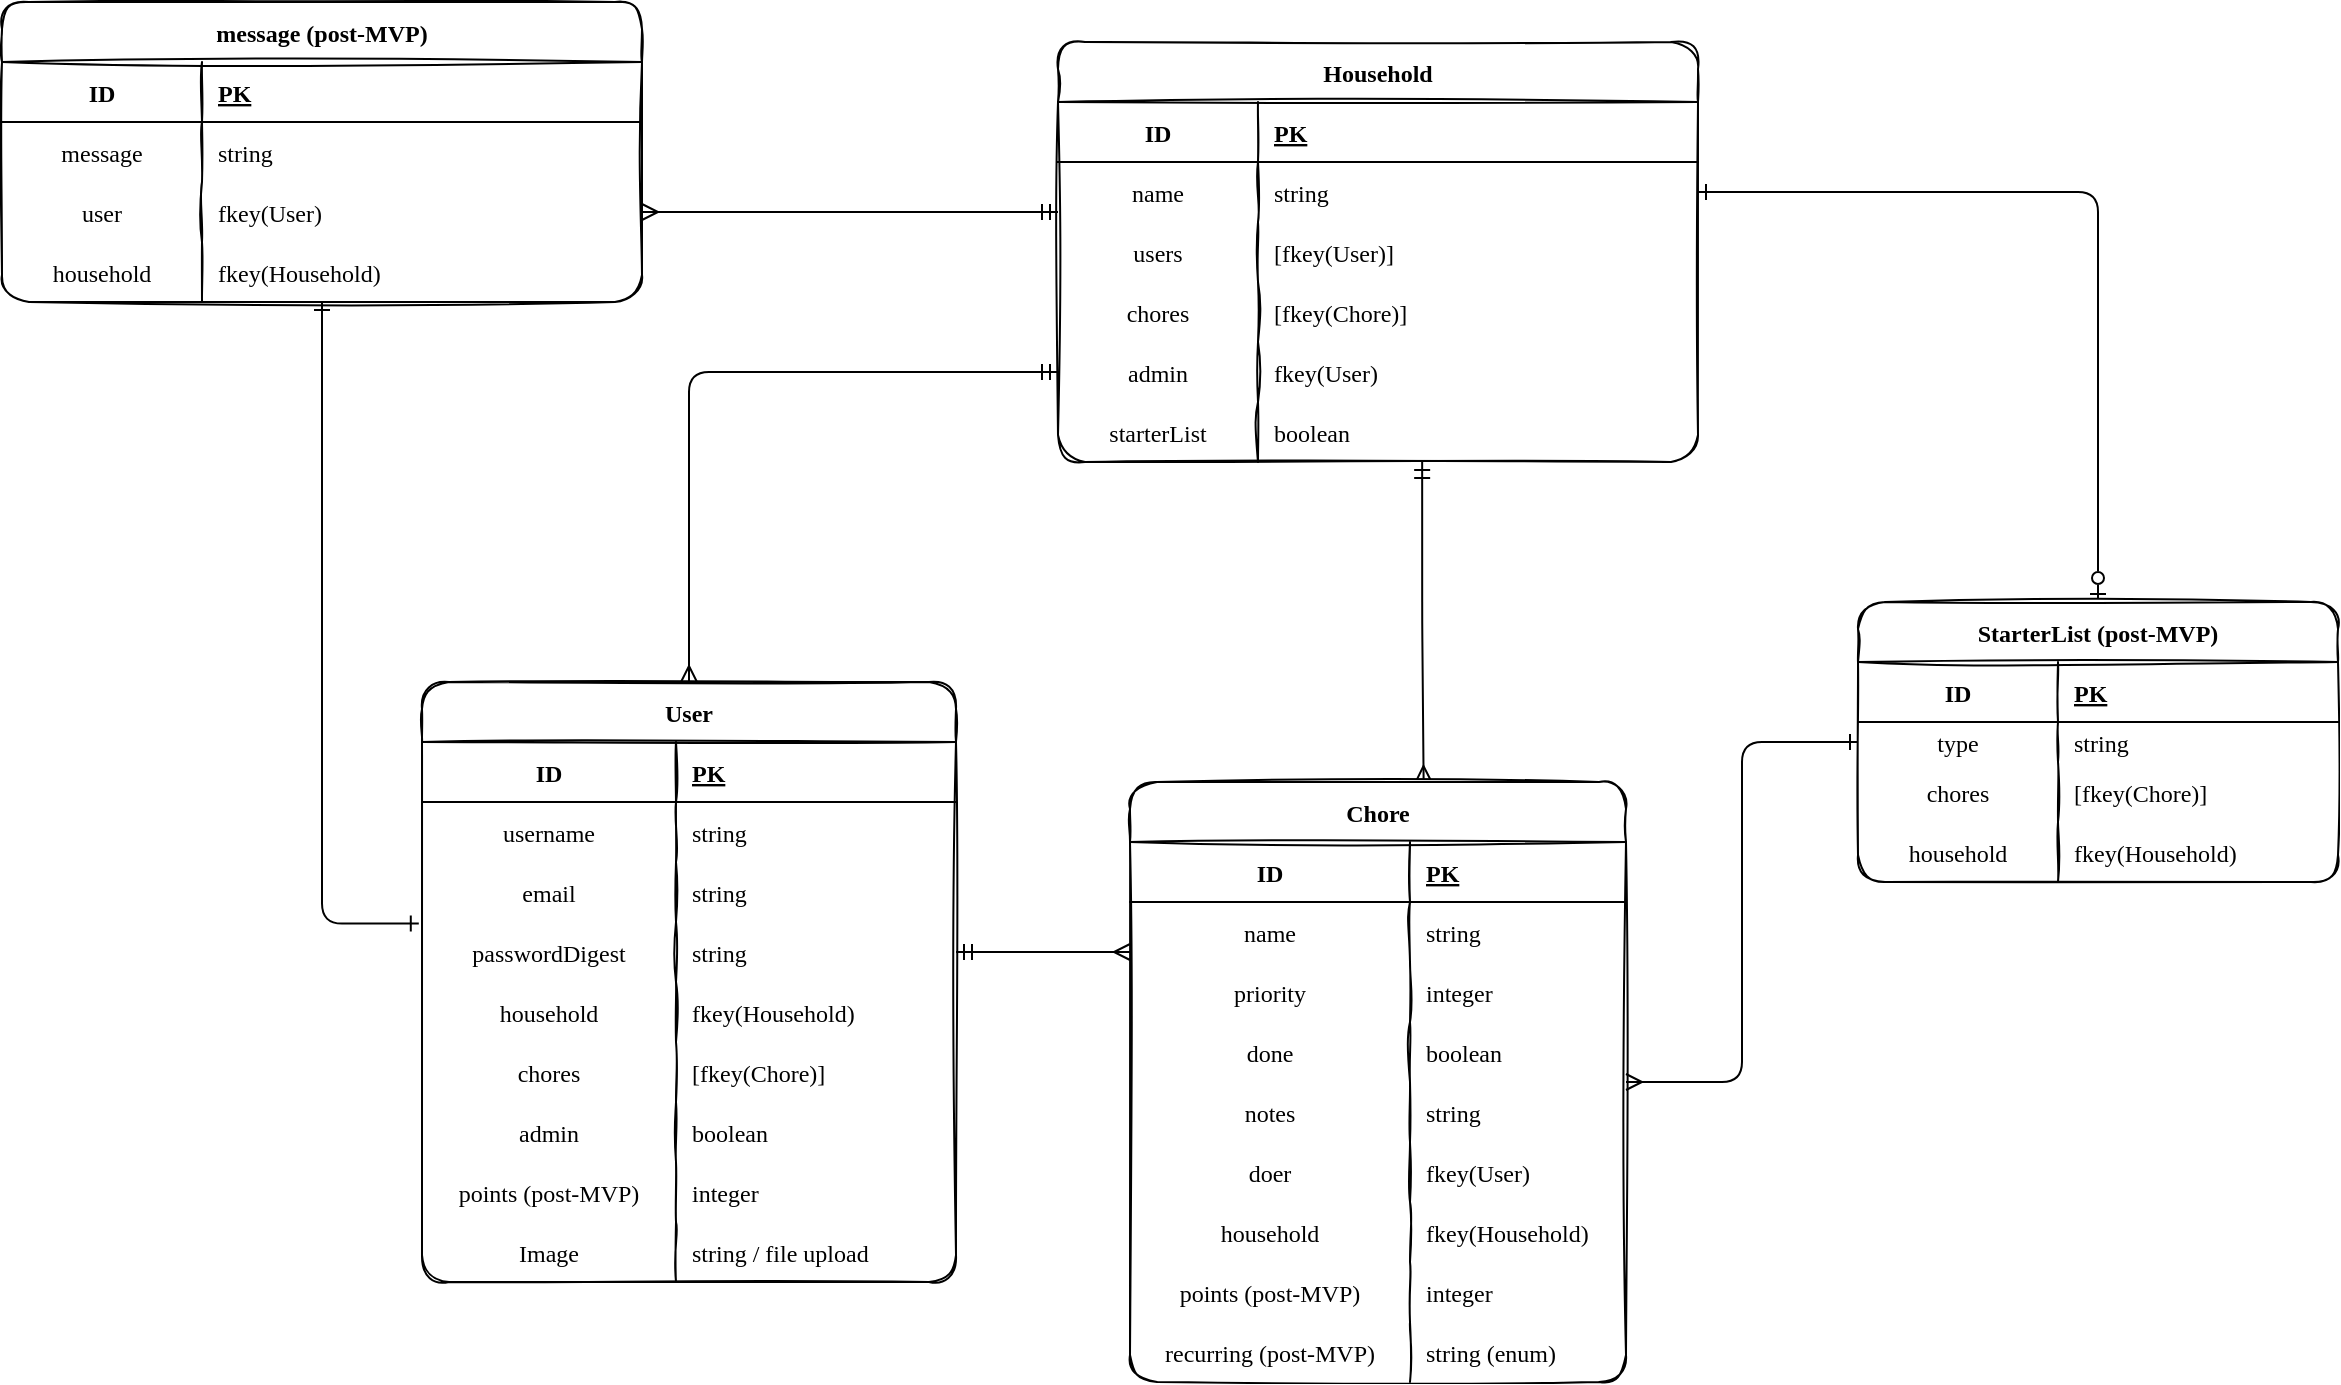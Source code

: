 <mxfile version="16.4.7" type="device"><diagram id="R2lEEEUBdFMjLlhIrx00" name="Page-1"><mxGraphModel dx="3015" dy="995" grid="1" gridSize="10" guides="1" tooltips="1" connect="1" arrows="1" fold="1" page="1" pageScale="1" pageWidth="1100" pageHeight="850" math="0" shadow="0" extFonts="Permanent Marker^https://fonts.googleapis.com/css?family=Permanent+Marker"><root><mxCell id="0"/><mxCell id="1" parent="0"/><mxCell id="UObRuPVXWEMLyvM88c2D-24" value="" style="edgeStyle=orthogonalEdgeStyle;rounded=1;orthogonalLoop=1;jettySize=auto;html=1;fontFamily=Comic Sans MS;entryX=0;entryY=0.5;entryDx=0;entryDy=0;endArrow=ERmandOne;endFill=0;startArrow=ERmany;startFill=0;" edge="1" parent="1" source="k0sqkgPHbtRCCj4TaCLR-10" target="k0sqkgPHbtRCCj4TaCLR-58"><mxGeometry relative="1" as="geometry"><mxPoint x="308" y="230" as="targetPoint"/></mxGeometry></mxCell><mxCell id="k0sqkgPHbtRCCj4TaCLR-10" value="User" style="shape=table;startSize=30;container=1;collapsible=1;childLayout=tableLayout;fixedRows=1;rowLines=0;fontStyle=1;align=center;resizeLast=1;rounded=1;sketch=1;fontFamily=Comic Sans MS;" parent="1" vertex="1"><mxGeometry x="60" y="400" width="267" height="300" as="geometry"/></mxCell><mxCell id="k0sqkgPHbtRCCj4TaCLR-11" value="" style="shape=partialRectangle;collapsible=0;dropTarget=0;pointerEvents=0;fillColor=none;top=0;left=0;bottom=1;right=0;points=[[0,0.5],[1,0.5]];portConstraint=eastwest;fontFamily=Comic Sans MS;" parent="k0sqkgPHbtRCCj4TaCLR-10" vertex="1"><mxGeometry y="30" width="267" height="30" as="geometry"/></mxCell><mxCell id="k0sqkgPHbtRCCj4TaCLR-12" value="ID" style="shape=partialRectangle;connectable=0;fillColor=none;top=0;left=0;bottom=0;right=0;fontStyle=1;overflow=hidden;fontFamily=Comic Sans MS;" parent="k0sqkgPHbtRCCj4TaCLR-11" vertex="1"><mxGeometry width="127.0" height="30" as="geometry"><mxRectangle width="127.0" height="30" as="alternateBounds"/></mxGeometry></mxCell><mxCell id="k0sqkgPHbtRCCj4TaCLR-13" value="PK" style="shape=partialRectangle;connectable=0;fillColor=none;top=0;left=0;bottom=0;right=0;align=left;spacingLeft=6;fontStyle=5;overflow=hidden;fontFamily=Comic Sans MS;" parent="k0sqkgPHbtRCCj4TaCLR-11" vertex="1"><mxGeometry x="127.0" width="140.0" height="30" as="geometry"><mxRectangle width="140.0" height="30" as="alternateBounds"/></mxGeometry></mxCell><mxCell id="k0sqkgPHbtRCCj4TaCLR-17" value="" style="shape=partialRectangle;collapsible=0;dropTarget=0;pointerEvents=0;fillColor=none;top=0;left=0;bottom=0;right=0;points=[[0,0.5],[1,0.5]];portConstraint=eastwest;fontFamily=Comic Sans MS;" parent="k0sqkgPHbtRCCj4TaCLR-10" vertex="1"><mxGeometry y="60" width="267" height="30" as="geometry"/></mxCell><mxCell id="k0sqkgPHbtRCCj4TaCLR-18" value="username" style="shape=partialRectangle;connectable=0;fillColor=none;top=0;left=0;bottom=0;right=0;editable=1;overflow=hidden;fontFamily=Comic Sans MS;" parent="k0sqkgPHbtRCCj4TaCLR-17" vertex="1"><mxGeometry width="127.0" height="30" as="geometry"><mxRectangle width="127.0" height="30" as="alternateBounds"/></mxGeometry></mxCell><mxCell id="k0sqkgPHbtRCCj4TaCLR-19" value="string" style="shape=partialRectangle;connectable=0;fillColor=none;top=0;left=0;bottom=0;right=0;align=left;spacingLeft=6;overflow=hidden;fontFamily=Comic Sans MS;" parent="k0sqkgPHbtRCCj4TaCLR-17" vertex="1"><mxGeometry x="127.0" width="140.0" height="30" as="geometry"><mxRectangle width="140.0" height="30" as="alternateBounds"/></mxGeometry></mxCell><mxCell id="ItF90PkesfLEL1xgG9yR-4" style="shape=partialRectangle;collapsible=0;dropTarget=0;pointerEvents=0;fillColor=none;top=0;left=0;bottom=0;right=0;points=[[0,0.5],[1,0.5]];portConstraint=eastwest;fontFamily=Comic Sans MS;" parent="k0sqkgPHbtRCCj4TaCLR-10" vertex="1"><mxGeometry y="90" width="267" height="30" as="geometry"/></mxCell><mxCell id="ItF90PkesfLEL1xgG9yR-5" value="email" style="shape=partialRectangle;connectable=0;fillColor=none;top=0;left=0;bottom=0;right=0;editable=1;overflow=hidden;fontFamily=Comic Sans MS;" parent="ItF90PkesfLEL1xgG9yR-4" vertex="1"><mxGeometry width="127.0" height="30" as="geometry"><mxRectangle width="127.0" height="30" as="alternateBounds"/></mxGeometry></mxCell><mxCell id="ItF90PkesfLEL1xgG9yR-6" value="string" style="shape=partialRectangle;connectable=0;fillColor=none;top=0;left=0;bottom=0;right=0;align=left;spacingLeft=6;overflow=hidden;fontFamily=Comic Sans MS;" parent="ItF90PkesfLEL1xgG9yR-4" vertex="1"><mxGeometry x="127.0" width="140.0" height="30" as="geometry"><mxRectangle width="140.0" height="30" as="alternateBounds"/></mxGeometry></mxCell><mxCell id="k0sqkgPHbtRCCj4TaCLR-20" value="" style="shape=partialRectangle;collapsible=0;dropTarget=0;pointerEvents=0;fillColor=none;top=0;left=0;bottom=0;right=0;points=[[0,0.5],[1,0.5]];portConstraint=eastwest;fontFamily=Comic Sans MS;" parent="k0sqkgPHbtRCCj4TaCLR-10" vertex="1"><mxGeometry y="120" width="267" height="30" as="geometry"/></mxCell><mxCell id="k0sqkgPHbtRCCj4TaCLR-21" value="passwordDigest" style="shape=partialRectangle;connectable=0;fillColor=none;top=0;left=0;bottom=0;right=0;editable=1;overflow=hidden;fontFamily=Comic Sans MS;" parent="k0sqkgPHbtRCCj4TaCLR-20" vertex="1"><mxGeometry width="127.0" height="30" as="geometry"><mxRectangle width="127.0" height="30" as="alternateBounds"/></mxGeometry></mxCell><mxCell id="k0sqkgPHbtRCCj4TaCLR-22" value="string" style="shape=partialRectangle;connectable=0;fillColor=none;top=0;left=0;bottom=0;right=0;align=left;spacingLeft=6;overflow=hidden;fontFamily=Comic Sans MS;" parent="k0sqkgPHbtRCCj4TaCLR-20" vertex="1"><mxGeometry x="127.0" width="140.0" height="30" as="geometry"><mxRectangle width="140.0" height="30" as="alternateBounds"/></mxGeometry></mxCell><mxCell id="k0sqkgPHbtRCCj4TaCLR-14" value="" style="shape=partialRectangle;collapsible=0;dropTarget=0;pointerEvents=0;fillColor=none;top=0;left=0;bottom=0;right=0;points=[[0,0.5],[1,0.5]];portConstraint=eastwest;fontFamily=Comic Sans MS;" parent="k0sqkgPHbtRCCj4TaCLR-10" vertex="1"><mxGeometry y="150" width="267" height="30" as="geometry"/></mxCell><mxCell id="k0sqkgPHbtRCCj4TaCLR-15" value="household" style="shape=partialRectangle;connectable=0;fillColor=none;top=0;left=0;bottom=0;right=0;editable=1;overflow=hidden;fontFamily=Comic Sans MS;" parent="k0sqkgPHbtRCCj4TaCLR-14" vertex="1"><mxGeometry width="127.0" height="30" as="geometry"><mxRectangle width="127.0" height="30" as="alternateBounds"/></mxGeometry></mxCell><mxCell id="k0sqkgPHbtRCCj4TaCLR-16" value="fkey(Household)" style="shape=partialRectangle;connectable=0;fillColor=none;top=0;left=0;bottom=0;right=0;align=left;spacingLeft=6;overflow=hidden;fontFamily=Comic Sans MS;" parent="k0sqkgPHbtRCCj4TaCLR-14" vertex="1"><mxGeometry x="127.0" width="140.0" height="30" as="geometry"><mxRectangle width="140.0" height="30" as="alternateBounds"/></mxGeometry></mxCell><mxCell id="k0sqkgPHbtRCCj4TaCLR-42" style="shape=partialRectangle;collapsible=0;dropTarget=0;pointerEvents=0;fillColor=none;top=0;left=0;bottom=0;right=0;points=[[0,0.5],[1,0.5]];portConstraint=eastwest;fontFamily=Comic Sans MS;" parent="k0sqkgPHbtRCCj4TaCLR-10" vertex="1"><mxGeometry y="180" width="267" height="30" as="geometry"/></mxCell><mxCell id="k0sqkgPHbtRCCj4TaCLR-43" value="chores" style="shape=partialRectangle;connectable=0;fillColor=none;top=0;left=0;bottom=0;right=0;editable=1;overflow=hidden;fontFamily=Comic Sans MS;" parent="k0sqkgPHbtRCCj4TaCLR-42" vertex="1"><mxGeometry width="127.0" height="30" as="geometry"><mxRectangle width="127.0" height="30" as="alternateBounds"/></mxGeometry></mxCell><mxCell id="k0sqkgPHbtRCCj4TaCLR-44" value="[fkey(Chore)]" style="shape=partialRectangle;connectable=0;fillColor=none;top=0;left=0;bottom=0;right=0;align=left;spacingLeft=6;overflow=hidden;fontFamily=Comic Sans MS;" parent="k0sqkgPHbtRCCj4TaCLR-42" vertex="1"><mxGeometry x="127.0" width="140.0" height="30" as="geometry"><mxRectangle width="140.0" height="30" as="alternateBounds"/></mxGeometry></mxCell><mxCell id="k0sqkgPHbtRCCj4TaCLR-39" style="shape=partialRectangle;collapsible=0;dropTarget=0;pointerEvents=0;fillColor=none;top=0;left=0;bottom=0;right=0;points=[[0,0.5],[1,0.5]];portConstraint=eastwest;fontFamily=Comic Sans MS;" parent="k0sqkgPHbtRCCj4TaCLR-10" vertex="1"><mxGeometry y="210" width="267" height="30" as="geometry"/></mxCell><mxCell id="k0sqkgPHbtRCCj4TaCLR-40" value="admin" style="shape=partialRectangle;connectable=0;fillColor=none;top=0;left=0;bottom=0;right=0;editable=1;overflow=hidden;fontFamily=Comic Sans MS;" parent="k0sqkgPHbtRCCj4TaCLR-39" vertex="1"><mxGeometry width="127.0" height="30" as="geometry"><mxRectangle width="127.0" height="30" as="alternateBounds"/></mxGeometry></mxCell><mxCell id="k0sqkgPHbtRCCj4TaCLR-41" value="boolean" style="shape=partialRectangle;connectable=0;fillColor=none;top=0;left=0;bottom=0;right=0;align=left;spacingLeft=6;overflow=hidden;fontFamily=Comic Sans MS;" parent="k0sqkgPHbtRCCj4TaCLR-39" vertex="1"><mxGeometry x="127.0" width="140.0" height="30" as="geometry"><mxRectangle width="140.0" height="30" as="alternateBounds"/></mxGeometry></mxCell><mxCell id="UObRuPVXWEMLyvM88c2D-154" style="shape=partialRectangle;collapsible=0;dropTarget=0;pointerEvents=0;fillColor=none;top=0;left=0;bottom=0;right=0;points=[[0,0.5],[1,0.5]];portConstraint=eastwest;fontFamily=Comic Sans MS;" vertex="1" parent="k0sqkgPHbtRCCj4TaCLR-10"><mxGeometry y="240" width="267" height="30" as="geometry"/></mxCell><mxCell id="UObRuPVXWEMLyvM88c2D-155" value="points (post-MVP)" style="shape=partialRectangle;connectable=0;fillColor=none;top=0;left=0;bottom=0;right=0;editable=1;overflow=hidden;fontFamily=Permanent Marker;fontSource=https%3A%2F%2Ffonts.googleapis.com%2Fcss%3Ffamily%3DPermanent%2BMarker;" vertex="1" parent="UObRuPVXWEMLyvM88c2D-154"><mxGeometry width="127.0" height="30" as="geometry"><mxRectangle width="127.0" height="30" as="alternateBounds"/></mxGeometry></mxCell><mxCell id="UObRuPVXWEMLyvM88c2D-156" value="integer" style="shape=partialRectangle;connectable=0;fillColor=none;top=0;left=0;bottom=0;right=0;align=left;spacingLeft=6;overflow=hidden;fontFamily=Permanent Marker;fontSource=https%3A%2F%2Ffonts.googleapis.com%2Fcss%3Ffamily%3DPermanent%2BMarker;" vertex="1" parent="UObRuPVXWEMLyvM88c2D-154"><mxGeometry x="127.0" width="140.0" height="30" as="geometry"><mxRectangle width="140.0" height="30" as="alternateBounds"/></mxGeometry></mxCell><mxCell id="UObRuPVXWEMLyvM88c2D-159" style="shape=partialRectangle;collapsible=0;dropTarget=0;pointerEvents=0;fillColor=none;top=0;left=0;bottom=0;right=0;points=[[0,0.5],[1,0.5]];portConstraint=eastwest;fontFamily=Comic Sans MS;" vertex="1" parent="k0sqkgPHbtRCCj4TaCLR-10"><mxGeometry y="270" width="267" height="30" as="geometry"/></mxCell><mxCell id="UObRuPVXWEMLyvM88c2D-160" value="Image" style="shape=partialRectangle;connectable=0;fillColor=none;top=0;left=0;bottom=0;right=0;editable=1;overflow=hidden;fontFamily=Permanent Marker;fontSource=https%3A%2F%2Ffonts.googleapis.com%2Fcss%3Ffamily%3DPermanent%2BMarker;" vertex="1" parent="UObRuPVXWEMLyvM88c2D-159"><mxGeometry width="127.0" height="30" as="geometry"><mxRectangle width="127.0" height="30" as="alternateBounds"/></mxGeometry></mxCell><mxCell id="UObRuPVXWEMLyvM88c2D-161" value="string / file upload" style="shape=partialRectangle;connectable=0;fillColor=none;top=0;left=0;bottom=0;right=0;align=left;spacingLeft=6;overflow=hidden;fontFamily=Permanent Marker;fontSource=https%3A%2F%2Ffonts.googleapis.com%2Fcss%3Ffamily%3DPermanent%2BMarker;" vertex="1" parent="UObRuPVXWEMLyvM88c2D-159"><mxGeometry x="127.0" width="140.0" height="30" as="geometry"><mxRectangle width="140.0" height="30" as="alternateBounds"/></mxGeometry></mxCell><mxCell id="UObRuPVXWEMLyvM88c2D-143" value="" style="edgeStyle=orthogonalEdgeStyle;rounded=1;orthogonalLoop=1;jettySize=auto;html=1;fontFamily=Comic Sans MS;startArrow=ERmandOne;startFill=0;endArrow=ERmany;endFill=0;" edge="1" parent="1" source="k0sqkgPHbtRCCj4TaCLR-45" target="UObRuPVXWEMLyvM88c2D-124"><mxGeometry relative="1" as="geometry"><Array as="points"><mxPoint x="330" y="165"/><mxPoint x="330" y="165"/></Array></mxGeometry></mxCell><mxCell id="UObRuPVXWEMLyvM88c2D-150" value="" style="edgeStyle=orthogonalEdgeStyle;rounded=1;orthogonalLoop=1;jettySize=auto;html=1;fontFamily=Comic Sans MS;startArrow=ERmandOne;startFill=0;endArrow=ERmany;endFill=0;exitX=0.569;exitY=1;exitDx=0;exitDy=0;exitPerimeter=0;entryX=0.592;entryY=0;entryDx=0;entryDy=0;entryPerimeter=0;" edge="1" parent="1" source="UObRuPVXWEMLyvM88c2D-118" target="UObRuPVXWEMLyvM88c2D-1"><mxGeometry relative="1" as="geometry"><mxPoint x="198" y="185" as="targetPoint"/></mxGeometry></mxCell><mxCell id="k0sqkgPHbtRCCj4TaCLR-45" value="Household" style="shape=table;startSize=30;container=1;collapsible=1;childLayout=tableLayout;fixedRows=1;rowLines=0;fontStyle=1;align=center;resizeLast=1;rounded=1;sketch=1;fontFamily=Comic Sans MS;" parent="1" vertex="1"><mxGeometry x="378" y="80" width="320" height="210" as="geometry"/></mxCell><mxCell id="k0sqkgPHbtRCCj4TaCLR-46" value="" style="shape=partialRectangle;collapsible=0;dropTarget=0;pointerEvents=0;fillColor=none;top=0;left=0;bottom=1;right=0;points=[[0,0.5],[1,0.5]];portConstraint=eastwest;fontFamily=Comic Sans MS;" parent="k0sqkgPHbtRCCj4TaCLR-45" vertex="1"><mxGeometry y="30" width="320" height="30" as="geometry"/></mxCell><mxCell id="k0sqkgPHbtRCCj4TaCLR-47" value="ID" style="shape=partialRectangle;connectable=0;fillColor=none;top=0;left=0;bottom=0;right=0;fontStyle=1;overflow=hidden;fontFamily=Comic Sans MS;" parent="k0sqkgPHbtRCCj4TaCLR-46" vertex="1"><mxGeometry width="100" height="30" as="geometry"><mxRectangle width="100" height="30" as="alternateBounds"/></mxGeometry></mxCell><mxCell id="k0sqkgPHbtRCCj4TaCLR-48" value="PK" style="shape=partialRectangle;connectable=0;fillColor=none;top=0;left=0;bottom=0;right=0;align=left;spacingLeft=6;fontStyle=5;overflow=hidden;fontFamily=Comic Sans MS;" parent="k0sqkgPHbtRCCj4TaCLR-46" vertex="1"><mxGeometry x="100" width="220" height="30" as="geometry"><mxRectangle width="220" height="30" as="alternateBounds"/></mxGeometry></mxCell><mxCell id="k0sqkgPHbtRCCj4TaCLR-49" value="" style="shape=partialRectangle;collapsible=0;dropTarget=0;pointerEvents=0;fillColor=none;top=0;left=0;bottom=0;right=0;points=[[0,0.5],[1,0.5]];portConstraint=eastwest;fontFamily=Comic Sans MS;" parent="k0sqkgPHbtRCCj4TaCLR-45" vertex="1"><mxGeometry y="60" width="320" height="30" as="geometry"/></mxCell><mxCell id="k0sqkgPHbtRCCj4TaCLR-50" value="name" style="shape=partialRectangle;connectable=0;fillColor=none;top=0;left=0;bottom=0;right=0;editable=1;overflow=hidden;fontFamily=Comic Sans MS;" parent="k0sqkgPHbtRCCj4TaCLR-49" vertex="1"><mxGeometry width="100" height="30" as="geometry"><mxRectangle width="100" height="30" as="alternateBounds"/></mxGeometry></mxCell><mxCell id="k0sqkgPHbtRCCj4TaCLR-51" value="string" style="shape=partialRectangle;connectable=0;fillColor=none;top=0;left=0;bottom=0;right=0;align=left;spacingLeft=6;overflow=hidden;fontFamily=Comic Sans MS;" parent="k0sqkgPHbtRCCj4TaCLR-49" vertex="1"><mxGeometry x="100" width="220" height="30" as="geometry"><mxRectangle width="220" height="30" as="alternateBounds"/></mxGeometry></mxCell><mxCell id="k0sqkgPHbtRCCj4TaCLR-52" value="" style="shape=partialRectangle;collapsible=0;dropTarget=0;pointerEvents=0;fillColor=none;top=0;left=0;bottom=0;right=0;points=[[0,0.5],[1,0.5]];portConstraint=eastwest;fontFamily=Comic Sans MS;" parent="k0sqkgPHbtRCCj4TaCLR-45" vertex="1"><mxGeometry y="90" width="320" height="30" as="geometry"/></mxCell><mxCell id="k0sqkgPHbtRCCj4TaCLR-53" value="users" style="shape=partialRectangle;connectable=0;fillColor=none;top=0;left=0;bottom=0;right=0;editable=1;overflow=hidden;fontFamily=Comic Sans MS;" parent="k0sqkgPHbtRCCj4TaCLR-52" vertex="1"><mxGeometry width="100" height="30" as="geometry"><mxRectangle width="100" height="30" as="alternateBounds"/></mxGeometry></mxCell><mxCell id="k0sqkgPHbtRCCj4TaCLR-54" value="[fkey(User)]" style="shape=partialRectangle;connectable=0;fillColor=none;top=0;left=0;bottom=0;right=0;align=left;spacingLeft=6;overflow=hidden;fontFamily=Comic Sans MS;" parent="k0sqkgPHbtRCCj4TaCLR-52" vertex="1"><mxGeometry x="100" width="220" height="30" as="geometry"><mxRectangle width="220" height="30" as="alternateBounds"/></mxGeometry></mxCell><mxCell id="k0sqkgPHbtRCCj4TaCLR-55" value="" style="shape=partialRectangle;collapsible=0;dropTarget=0;pointerEvents=0;fillColor=none;top=0;left=0;bottom=0;right=0;points=[[0,0.5],[1,0.5]];portConstraint=eastwest;fontFamily=Comic Sans MS;" parent="k0sqkgPHbtRCCj4TaCLR-45" vertex="1"><mxGeometry y="120" width="320" height="30" as="geometry"/></mxCell><mxCell id="k0sqkgPHbtRCCj4TaCLR-56" value="chores" style="shape=partialRectangle;connectable=0;fillColor=none;top=0;left=0;bottom=0;right=0;editable=1;overflow=hidden;fontFamily=Comic Sans MS;" parent="k0sqkgPHbtRCCj4TaCLR-55" vertex="1"><mxGeometry width="100" height="30" as="geometry"><mxRectangle width="100" height="30" as="alternateBounds"/></mxGeometry></mxCell><mxCell id="k0sqkgPHbtRCCj4TaCLR-57" value="[fkey(Chore)]" style="shape=partialRectangle;connectable=0;fillColor=none;top=0;left=0;bottom=0;right=0;align=left;spacingLeft=6;overflow=hidden;fontFamily=Comic Sans MS;" parent="k0sqkgPHbtRCCj4TaCLR-55" vertex="1"><mxGeometry x="100" width="220" height="30" as="geometry"><mxRectangle width="220" height="30" as="alternateBounds"/></mxGeometry></mxCell><mxCell id="k0sqkgPHbtRCCj4TaCLR-58" style="shape=partialRectangle;collapsible=0;dropTarget=0;pointerEvents=0;fillColor=none;top=0;left=0;bottom=0;right=0;points=[[0,0.5],[1,0.5]];portConstraint=eastwest;fontFamily=Comic Sans MS;" parent="k0sqkgPHbtRCCj4TaCLR-45" vertex="1"><mxGeometry y="150" width="320" height="30" as="geometry"/></mxCell><mxCell id="k0sqkgPHbtRCCj4TaCLR-59" value="admin" style="shape=partialRectangle;connectable=0;fillColor=none;top=0;left=0;bottom=0;right=0;editable=1;overflow=hidden;fontFamily=Comic Sans MS;" parent="k0sqkgPHbtRCCj4TaCLR-58" vertex="1"><mxGeometry width="100" height="30" as="geometry"><mxRectangle width="100" height="30" as="alternateBounds"/></mxGeometry></mxCell><mxCell id="k0sqkgPHbtRCCj4TaCLR-60" value="fkey(User)" style="shape=partialRectangle;connectable=0;fillColor=none;top=0;left=0;bottom=0;right=0;align=left;spacingLeft=6;overflow=hidden;fontFamily=Comic Sans MS;" parent="k0sqkgPHbtRCCj4TaCLR-58" vertex="1"><mxGeometry x="100" width="220" height="30" as="geometry"><mxRectangle width="220" height="30" as="alternateBounds"/></mxGeometry></mxCell><mxCell id="UObRuPVXWEMLyvM88c2D-118" style="shape=partialRectangle;collapsible=0;dropTarget=0;pointerEvents=0;fillColor=none;top=0;left=0;bottom=0;right=0;points=[[0,0.5],[1,0.5]];portConstraint=eastwest;fontFamily=Comic Sans MS;" vertex="1" parent="k0sqkgPHbtRCCj4TaCLR-45"><mxGeometry y="180" width="320" height="30" as="geometry"/></mxCell><mxCell id="UObRuPVXWEMLyvM88c2D-119" value="starterList" style="shape=partialRectangle;connectable=0;fillColor=none;top=0;left=0;bottom=0;right=0;editable=1;overflow=hidden;fontFamily=Comic Sans MS;" vertex="1" parent="UObRuPVXWEMLyvM88c2D-118"><mxGeometry width="100" height="30" as="geometry"><mxRectangle width="100" height="30" as="alternateBounds"/></mxGeometry></mxCell><mxCell id="UObRuPVXWEMLyvM88c2D-120" value="boolean" style="shape=partialRectangle;connectable=0;fillColor=none;top=0;left=0;bottom=0;right=0;align=left;spacingLeft=6;overflow=hidden;fontFamily=Comic Sans MS;" vertex="1" parent="UObRuPVXWEMLyvM88c2D-118"><mxGeometry x="100" width="220" height="30" as="geometry"><mxRectangle width="220" height="30" as="alternateBounds"/></mxGeometry></mxCell><mxCell id="UObRuPVXWEMLyvM88c2D-58" value="" style="edgeStyle=orthogonalEdgeStyle;rounded=1;orthogonalLoop=1;jettySize=auto;html=1;fontFamily=Comic Sans MS;startArrow=ERmany;startFill=0;endArrow=ERmandOne;endFill=0;entryX=1;entryY=0.5;entryDx=0;entryDy=0;" edge="1" parent="1" source="UObRuPVXWEMLyvM88c2D-1" target="k0sqkgPHbtRCCj4TaCLR-20"><mxGeometry relative="1" as="geometry"><mxPoint x="598" y="520" as="targetPoint"/><Array as="points"><mxPoint x="618" y="535"/><mxPoint x="618" y="535"/></Array></mxGeometry></mxCell><mxCell id="UObRuPVXWEMLyvM88c2D-100" value="" style="edgeStyle=orthogonalEdgeStyle;rounded=1;orthogonalLoop=1;jettySize=auto;html=1;fontFamily=Comic Sans MS;startArrow=ERmany;startFill=0;endArrow=ERone;endFill=0;" edge="1" parent="1" source="UObRuPVXWEMLyvM88c2D-1" target="UObRuPVXWEMLyvM88c2D-81"><mxGeometry relative="1" as="geometry"/></mxCell><mxCell id="UObRuPVXWEMLyvM88c2D-1" value="Chore" style="shape=table;startSize=30;container=1;collapsible=1;childLayout=tableLayout;fixedRows=1;rowLines=0;fontStyle=1;align=center;resizeLast=1;rounded=1;sketch=1;fontFamily=Comic Sans MS;" vertex="1" parent="1"><mxGeometry x="414" y="450" width="248" height="300" as="geometry"/></mxCell><mxCell id="UObRuPVXWEMLyvM88c2D-2" value="" style="shape=partialRectangle;collapsible=0;dropTarget=0;pointerEvents=0;fillColor=none;top=0;left=0;bottom=1;right=0;points=[[0,0.5],[1,0.5]];portConstraint=eastwest;fontFamily=Comic Sans MS;" vertex="1" parent="UObRuPVXWEMLyvM88c2D-1"><mxGeometry y="30" width="248" height="30" as="geometry"/></mxCell><mxCell id="UObRuPVXWEMLyvM88c2D-3" value="ID" style="shape=partialRectangle;connectable=0;fillColor=none;top=0;left=0;bottom=0;right=0;fontStyle=1;overflow=hidden;fontFamily=Comic Sans MS;" vertex="1" parent="UObRuPVXWEMLyvM88c2D-2"><mxGeometry width="140" height="30" as="geometry"><mxRectangle width="140" height="30" as="alternateBounds"/></mxGeometry></mxCell><mxCell id="UObRuPVXWEMLyvM88c2D-4" value="PK" style="shape=partialRectangle;connectable=0;fillColor=none;top=0;left=0;bottom=0;right=0;align=left;spacingLeft=6;fontStyle=5;overflow=hidden;fontFamily=Comic Sans MS;" vertex="1" parent="UObRuPVXWEMLyvM88c2D-2"><mxGeometry x="140" width="108" height="30" as="geometry"><mxRectangle width="108" height="30" as="alternateBounds"/></mxGeometry></mxCell><mxCell id="UObRuPVXWEMLyvM88c2D-5" value="" style="shape=partialRectangle;collapsible=0;dropTarget=0;pointerEvents=0;fillColor=none;top=0;left=0;bottom=0;right=0;points=[[0,0.5],[1,0.5]];portConstraint=eastwest;fontFamily=Comic Sans MS;" vertex="1" parent="UObRuPVXWEMLyvM88c2D-1"><mxGeometry y="60" width="248" height="30" as="geometry"/></mxCell><mxCell id="UObRuPVXWEMLyvM88c2D-6" value="name" style="shape=partialRectangle;connectable=0;fillColor=none;top=0;left=0;bottom=0;right=0;editable=1;overflow=hidden;fontFamily=Comic Sans MS;" vertex="1" parent="UObRuPVXWEMLyvM88c2D-5"><mxGeometry width="140" height="30" as="geometry"><mxRectangle width="140" height="30" as="alternateBounds"/></mxGeometry></mxCell><mxCell id="UObRuPVXWEMLyvM88c2D-7" value="string" style="shape=partialRectangle;connectable=0;fillColor=none;top=0;left=0;bottom=0;right=0;align=left;spacingLeft=6;overflow=hidden;fontFamily=Comic Sans MS;" vertex="1" parent="UObRuPVXWEMLyvM88c2D-5"><mxGeometry x="140" width="108" height="30" as="geometry"><mxRectangle width="108" height="30" as="alternateBounds"/></mxGeometry></mxCell><mxCell id="UObRuPVXWEMLyvM88c2D-8" style="shape=partialRectangle;collapsible=0;dropTarget=0;pointerEvents=0;fillColor=none;top=0;left=0;bottom=0;right=0;points=[[0,0.5],[1,0.5]];portConstraint=eastwest;fontFamily=Comic Sans MS;" vertex="1" parent="UObRuPVXWEMLyvM88c2D-1"><mxGeometry y="90" width="248" height="30" as="geometry"/></mxCell><mxCell id="UObRuPVXWEMLyvM88c2D-9" value="priority" style="shape=partialRectangle;connectable=0;fillColor=none;top=0;left=0;bottom=0;right=0;editable=1;overflow=hidden;fontFamily=Comic Sans MS;" vertex="1" parent="UObRuPVXWEMLyvM88c2D-8"><mxGeometry width="140" height="30" as="geometry"><mxRectangle width="140" height="30" as="alternateBounds"/></mxGeometry></mxCell><mxCell id="UObRuPVXWEMLyvM88c2D-10" value="integer" style="shape=partialRectangle;connectable=0;fillColor=none;top=0;left=0;bottom=0;right=0;align=left;spacingLeft=6;overflow=hidden;fontFamily=Comic Sans MS;" vertex="1" parent="UObRuPVXWEMLyvM88c2D-8"><mxGeometry x="140" width="108" height="30" as="geometry"><mxRectangle width="108" height="30" as="alternateBounds"/></mxGeometry></mxCell><mxCell id="UObRuPVXWEMLyvM88c2D-14" value="" style="shape=partialRectangle;collapsible=0;dropTarget=0;pointerEvents=0;fillColor=none;top=0;left=0;bottom=0;right=0;points=[[0,0.5],[1,0.5]];portConstraint=eastwest;fontFamily=Comic Sans MS;" vertex="1" parent="UObRuPVXWEMLyvM88c2D-1"><mxGeometry y="120" width="248" height="30" as="geometry"/></mxCell><mxCell id="UObRuPVXWEMLyvM88c2D-15" value="done" style="shape=partialRectangle;connectable=0;fillColor=none;top=0;left=0;bottom=0;right=0;editable=1;overflow=hidden;fontFamily=Comic Sans MS;" vertex="1" parent="UObRuPVXWEMLyvM88c2D-14"><mxGeometry width="140" height="30" as="geometry"><mxRectangle width="140" height="30" as="alternateBounds"/></mxGeometry></mxCell><mxCell id="UObRuPVXWEMLyvM88c2D-16" value="boolean" style="shape=partialRectangle;connectable=0;fillColor=none;top=0;left=0;bottom=0;right=0;align=left;spacingLeft=6;overflow=hidden;fontFamily=Comic Sans MS;" vertex="1" parent="UObRuPVXWEMLyvM88c2D-14"><mxGeometry x="140" width="108" height="30" as="geometry"><mxRectangle width="108" height="30" as="alternateBounds"/></mxGeometry></mxCell><mxCell id="UObRuPVXWEMLyvM88c2D-121" style="shape=partialRectangle;collapsible=0;dropTarget=0;pointerEvents=0;fillColor=none;top=0;left=0;bottom=0;right=0;points=[[0,0.5],[1,0.5]];portConstraint=eastwest;fontFamily=Comic Sans MS;" vertex="1" parent="UObRuPVXWEMLyvM88c2D-1"><mxGeometry y="150" width="248" height="30" as="geometry"/></mxCell><mxCell id="UObRuPVXWEMLyvM88c2D-122" value="notes" style="shape=partialRectangle;connectable=0;fillColor=none;top=0;left=0;bottom=0;right=0;editable=1;overflow=hidden;fontFamily=Comic Sans MS;" vertex="1" parent="UObRuPVXWEMLyvM88c2D-121"><mxGeometry width="140" height="30" as="geometry"><mxRectangle width="140" height="30" as="alternateBounds"/></mxGeometry></mxCell><mxCell id="UObRuPVXWEMLyvM88c2D-123" value="string" style="shape=partialRectangle;connectable=0;fillColor=none;top=0;left=0;bottom=0;right=0;align=left;spacingLeft=6;overflow=hidden;fontFamily=Comic Sans MS;" vertex="1" parent="UObRuPVXWEMLyvM88c2D-121"><mxGeometry x="140" width="108" height="30" as="geometry"><mxRectangle width="108" height="30" as="alternateBounds"/></mxGeometry></mxCell><mxCell id="UObRuPVXWEMLyvM88c2D-11" value="" style="shape=partialRectangle;collapsible=0;dropTarget=0;pointerEvents=0;fillColor=none;top=0;left=0;bottom=0;right=0;points=[[0,0.5],[1,0.5]];portConstraint=eastwest;fontFamily=Comic Sans MS;" vertex="1" parent="UObRuPVXWEMLyvM88c2D-1"><mxGeometry y="180" width="248" height="30" as="geometry"/></mxCell><mxCell id="UObRuPVXWEMLyvM88c2D-12" value="doer" style="shape=partialRectangle;connectable=0;fillColor=none;top=0;left=0;bottom=0;right=0;editable=1;overflow=hidden;fontFamily=Comic Sans MS;" vertex="1" parent="UObRuPVXWEMLyvM88c2D-11"><mxGeometry width="140" height="30" as="geometry"><mxRectangle width="140" height="30" as="alternateBounds"/></mxGeometry></mxCell><mxCell id="UObRuPVXWEMLyvM88c2D-13" value="fkey(User)" style="shape=partialRectangle;connectable=0;fillColor=none;top=0;left=0;bottom=0;right=0;align=left;spacingLeft=6;overflow=hidden;fontFamily=Comic Sans MS;" vertex="1" parent="UObRuPVXWEMLyvM88c2D-11"><mxGeometry x="140" width="108" height="30" as="geometry"><mxRectangle width="108" height="30" as="alternateBounds"/></mxGeometry></mxCell><mxCell id="UObRuPVXWEMLyvM88c2D-59" style="shape=partialRectangle;collapsible=0;dropTarget=0;pointerEvents=0;fillColor=none;top=0;left=0;bottom=0;right=0;points=[[0,0.5],[1,0.5]];portConstraint=eastwest;fontFamily=Comic Sans MS;" vertex="1" parent="UObRuPVXWEMLyvM88c2D-1"><mxGeometry y="210" width="248" height="30" as="geometry"/></mxCell><mxCell id="UObRuPVXWEMLyvM88c2D-60" value="household" style="shape=partialRectangle;connectable=0;fillColor=none;top=0;left=0;bottom=0;right=0;editable=1;overflow=hidden;fontFamily=Comic Sans MS;" vertex="1" parent="UObRuPVXWEMLyvM88c2D-59"><mxGeometry width="140" height="30" as="geometry"><mxRectangle width="140" height="30" as="alternateBounds"/></mxGeometry></mxCell><mxCell id="UObRuPVXWEMLyvM88c2D-61" value="fkey(Household)" style="shape=partialRectangle;connectable=0;fillColor=none;top=0;left=0;bottom=0;right=0;align=left;spacingLeft=6;overflow=hidden;fontFamily=Comic Sans MS;" vertex="1" parent="UObRuPVXWEMLyvM88c2D-59"><mxGeometry x="140" width="108" height="30" as="geometry"><mxRectangle width="108" height="30" as="alternateBounds"/></mxGeometry></mxCell><mxCell id="UObRuPVXWEMLyvM88c2D-151" style="shape=partialRectangle;collapsible=0;dropTarget=0;pointerEvents=0;fillColor=none;top=0;left=0;bottom=0;right=0;points=[[0,0.5],[1,0.5]];portConstraint=eastwest;fontFamily=Comic Sans MS;" vertex="1" parent="UObRuPVXWEMLyvM88c2D-1"><mxGeometry y="240" width="248" height="30" as="geometry"/></mxCell><mxCell id="UObRuPVXWEMLyvM88c2D-152" value="points (post-MVP)" style="shape=partialRectangle;connectable=0;fillColor=none;top=0;left=0;bottom=0;right=0;editable=1;overflow=hidden;fontFamily=Permanent Marker;fontSource=https%3A%2F%2Ffonts.googleapis.com%2Fcss%3Ffamily%3DPermanent%2BMarker;" vertex="1" parent="UObRuPVXWEMLyvM88c2D-151"><mxGeometry width="140" height="30" as="geometry"><mxRectangle width="140" height="30" as="alternateBounds"/></mxGeometry></mxCell><mxCell id="UObRuPVXWEMLyvM88c2D-153" value="integer" style="shape=partialRectangle;connectable=0;fillColor=none;top=0;left=0;bottom=0;right=0;align=left;spacingLeft=6;overflow=hidden;fontFamily=Permanent Marker;fontSource=https%3A%2F%2Ffonts.googleapis.com%2Fcss%3Ffamily%3DPermanent%2BMarker;" vertex="1" parent="UObRuPVXWEMLyvM88c2D-151"><mxGeometry x="140" width="108" height="30" as="geometry"><mxRectangle width="108" height="30" as="alternateBounds"/></mxGeometry></mxCell><mxCell id="UObRuPVXWEMLyvM88c2D-162" style="shape=partialRectangle;collapsible=0;dropTarget=0;pointerEvents=0;fillColor=none;top=0;left=0;bottom=0;right=0;points=[[0,0.5],[1,0.5]];portConstraint=eastwest;fontFamily=Comic Sans MS;" vertex="1" parent="UObRuPVXWEMLyvM88c2D-1"><mxGeometry y="270" width="248" height="30" as="geometry"/></mxCell><mxCell id="UObRuPVXWEMLyvM88c2D-163" value="recurring (post-MVP)" style="shape=partialRectangle;connectable=0;fillColor=none;top=0;left=0;bottom=0;right=0;editable=1;overflow=hidden;fontFamily=Permanent Marker;fontSource=https%3A%2F%2Ffonts.googleapis.com%2Fcss%3Ffamily%3DPermanent%2BMarker;" vertex="1" parent="UObRuPVXWEMLyvM88c2D-162"><mxGeometry width="140" height="30" as="geometry"><mxRectangle width="140" height="30" as="alternateBounds"/></mxGeometry></mxCell><mxCell id="UObRuPVXWEMLyvM88c2D-164" value="string (enum)" style="shape=partialRectangle;connectable=0;fillColor=none;top=0;left=0;bottom=0;right=0;align=left;spacingLeft=6;overflow=hidden;fontFamily=Permanent Marker;fontSource=https%3A%2F%2Ffonts.googleapis.com%2Fcss%3Ffamily%3DPermanent%2BMarker;" vertex="1" parent="UObRuPVXWEMLyvM88c2D-162"><mxGeometry x="140" width="108" height="30" as="geometry"><mxRectangle width="108" height="30" as="alternateBounds"/></mxGeometry></mxCell><mxCell id="UObRuPVXWEMLyvM88c2D-117" value="" style="edgeStyle=orthogonalEdgeStyle;rounded=1;orthogonalLoop=1;jettySize=auto;html=1;fontFamily=Comic Sans MS;startArrow=ERzeroToOne;startFill=0;endArrow=ERone;endFill=0;entryX=1;entryY=0.5;entryDx=0;entryDy=0;" edge="1" parent="1" source="UObRuPVXWEMLyvM88c2D-81" target="k0sqkgPHbtRCCj4TaCLR-49"><mxGeometry relative="1" as="geometry"><mxPoint x="898" y="280" as="targetPoint"/></mxGeometry></mxCell><mxCell id="UObRuPVXWEMLyvM88c2D-81" value="StarterList (post-MVP)" style="shape=table;startSize=30;container=1;collapsible=1;childLayout=tableLayout;fixedRows=1;rowLines=0;fontStyle=1;align=center;resizeLast=1;rounded=1;sketch=1;fontFamily=Permanent Marker;fontSource=https%3A%2F%2Ffonts.googleapis.com%2Fcss%3Ffamily%3DPermanent%2BMarker;" vertex="1" parent="1"><mxGeometry x="778" y="360" width="240" height="140" as="geometry"/></mxCell><mxCell id="UObRuPVXWEMLyvM88c2D-82" value="" style="shape=partialRectangle;collapsible=0;dropTarget=0;pointerEvents=0;fillColor=none;top=0;left=0;bottom=1;right=0;points=[[0,0.5],[1,0.5]];portConstraint=eastwest;fontFamily=Comic Sans MS;" vertex="1" parent="UObRuPVXWEMLyvM88c2D-81"><mxGeometry y="30" width="240" height="30" as="geometry"/></mxCell><mxCell id="UObRuPVXWEMLyvM88c2D-83" value="ID" style="shape=partialRectangle;connectable=0;fillColor=none;top=0;left=0;bottom=0;right=0;fontStyle=1;overflow=hidden;fontFamily=Permanent Marker;fontSource=https%3A%2F%2Ffonts.googleapis.com%2Fcss%3Ffamily%3DPermanent%2BMarker;" vertex="1" parent="UObRuPVXWEMLyvM88c2D-82"><mxGeometry width="100" height="30" as="geometry"><mxRectangle width="100" height="30" as="alternateBounds"/></mxGeometry></mxCell><mxCell id="UObRuPVXWEMLyvM88c2D-84" value="PK" style="shape=partialRectangle;connectable=0;fillColor=none;top=0;left=0;bottom=0;right=0;align=left;spacingLeft=6;fontStyle=5;overflow=hidden;fontFamily=Permanent Marker;fontSource=https%3A%2F%2Ffonts.googleapis.com%2Fcss%3Ffamily%3DPermanent%2BMarker;" vertex="1" parent="UObRuPVXWEMLyvM88c2D-82"><mxGeometry x="100" width="140" height="30" as="geometry"><mxRectangle width="140" height="30" as="alternateBounds"/></mxGeometry></mxCell><mxCell id="UObRuPVXWEMLyvM88c2D-85" value="" style="shape=partialRectangle;collapsible=0;dropTarget=0;pointerEvents=0;fillColor=none;top=0;left=0;bottom=0;right=0;points=[[0,0.5],[1,0.5]];portConstraint=eastwest;fontFamily=Comic Sans MS;" vertex="1" parent="UObRuPVXWEMLyvM88c2D-81"><mxGeometry y="60" width="240" height="20" as="geometry"/></mxCell><mxCell id="UObRuPVXWEMLyvM88c2D-86" value="type" style="shape=partialRectangle;connectable=0;fillColor=none;top=0;left=0;bottom=0;right=0;editable=1;overflow=hidden;fontFamily=Permanent Marker;fontSource=https%3A%2F%2Ffonts.googleapis.com%2Fcss%3Ffamily%3DPermanent%2BMarker;" vertex="1" parent="UObRuPVXWEMLyvM88c2D-85"><mxGeometry width="100" height="20" as="geometry"><mxRectangle width="100" height="20" as="alternateBounds"/></mxGeometry></mxCell><mxCell id="UObRuPVXWEMLyvM88c2D-87" value="string" style="shape=partialRectangle;connectable=0;fillColor=none;top=0;left=0;bottom=0;right=0;align=left;spacingLeft=6;overflow=hidden;fontFamily=Permanent Marker;fontSource=https%3A%2F%2Ffonts.googleapis.com%2Fcss%3Ffamily%3DPermanent%2BMarker;" vertex="1" parent="UObRuPVXWEMLyvM88c2D-85"><mxGeometry x="100" width="140" height="20" as="geometry"><mxRectangle width="140" height="20" as="alternateBounds"/></mxGeometry></mxCell><mxCell id="UObRuPVXWEMLyvM88c2D-88" style="shape=partialRectangle;collapsible=0;dropTarget=0;pointerEvents=0;fillColor=none;top=0;left=0;bottom=0;right=0;points=[[0,0.5],[1,0.5]];portConstraint=eastwest;fontFamily=Comic Sans MS;" vertex="1" parent="UObRuPVXWEMLyvM88c2D-81"><mxGeometry y="80" width="240" height="30" as="geometry"/></mxCell><mxCell id="UObRuPVXWEMLyvM88c2D-89" value="chores" style="shape=partialRectangle;connectable=0;fillColor=none;top=0;left=0;bottom=0;right=0;editable=1;overflow=hidden;fontFamily=Permanent Marker;fontSource=https%3A%2F%2Ffonts.googleapis.com%2Fcss%3Ffamily%3DPermanent%2BMarker;" vertex="1" parent="UObRuPVXWEMLyvM88c2D-88"><mxGeometry width="100" height="30" as="geometry"><mxRectangle width="100" height="30" as="alternateBounds"/></mxGeometry></mxCell><mxCell id="UObRuPVXWEMLyvM88c2D-90" value="[fkey(Chore)]" style="shape=partialRectangle;connectable=0;fillColor=none;top=0;left=0;bottom=0;right=0;align=left;spacingLeft=6;overflow=hidden;fontFamily=Permanent Marker;fontSource=https%3A%2F%2Ffonts.googleapis.com%2Fcss%3Ffamily%3DPermanent%2BMarker;" vertex="1" parent="UObRuPVXWEMLyvM88c2D-88"><mxGeometry x="100" width="140" height="30" as="geometry"><mxRectangle width="140" height="30" as="alternateBounds"/></mxGeometry></mxCell><mxCell id="UObRuPVXWEMLyvM88c2D-101" style="shape=partialRectangle;collapsible=0;dropTarget=0;pointerEvents=0;fillColor=none;top=0;left=0;bottom=0;right=0;points=[[0,0.5],[1,0.5]];portConstraint=eastwest;fontFamily=Comic Sans MS;" vertex="1" parent="UObRuPVXWEMLyvM88c2D-81"><mxGeometry y="110" width="240" height="30" as="geometry"/></mxCell><mxCell id="UObRuPVXWEMLyvM88c2D-102" value="household" style="shape=partialRectangle;connectable=0;fillColor=none;top=0;left=0;bottom=0;right=0;editable=1;overflow=hidden;fontFamily=Permanent Marker;fontSource=https%3A%2F%2Ffonts.googleapis.com%2Fcss%3Ffamily%3DPermanent%2BMarker;" vertex="1" parent="UObRuPVXWEMLyvM88c2D-101"><mxGeometry width="100" height="30" as="geometry"><mxRectangle width="100" height="30" as="alternateBounds"/></mxGeometry></mxCell><mxCell id="UObRuPVXWEMLyvM88c2D-103" value="fkey(Household)" style="shape=partialRectangle;connectable=0;fillColor=none;top=0;left=0;bottom=0;right=0;align=left;spacingLeft=6;overflow=hidden;fontFamily=Permanent Marker;fontSource=https%3A%2F%2Ffonts.googleapis.com%2Fcss%3Ffamily%3DPermanent%2BMarker;" vertex="1" parent="UObRuPVXWEMLyvM88c2D-101"><mxGeometry x="100" width="140" height="30" as="geometry"><mxRectangle width="140" height="30" as="alternateBounds"/></mxGeometry></mxCell><mxCell id="UObRuPVXWEMLyvM88c2D-145" value="" style="edgeStyle=orthogonalEdgeStyle;rounded=1;orthogonalLoop=1;jettySize=auto;html=1;fontFamily=Comic Sans MS;startArrow=ERone;startFill=0;endArrow=ERone;endFill=0;entryX=-0.006;entryY=0.026;entryDx=0;entryDy=0;entryPerimeter=0;" edge="1" parent="1" source="UObRuPVXWEMLyvM88c2D-124" target="k0sqkgPHbtRCCj4TaCLR-20"><mxGeometry relative="1" as="geometry"><mxPoint x="120" y="465" as="targetPoint"/><Array as="points"><mxPoint x="10" y="521"/></Array></mxGeometry></mxCell><mxCell id="UObRuPVXWEMLyvM88c2D-124" value="message (post-MVP)" style="shape=table;startSize=30;container=1;collapsible=1;childLayout=tableLayout;fixedRows=1;rowLines=0;fontStyle=1;align=center;resizeLast=1;rounded=1;sketch=1;fontFamily=Permanent Marker;fontSource=https%3A%2F%2Ffonts.googleapis.com%2Fcss%3Ffamily%3DPermanent%2BMarker;" vertex="1" parent="1"><mxGeometry x="-150" y="60" width="320" height="150" as="geometry"/></mxCell><mxCell id="UObRuPVXWEMLyvM88c2D-125" value="" style="shape=partialRectangle;collapsible=0;dropTarget=0;pointerEvents=0;fillColor=none;top=0;left=0;bottom=1;right=0;points=[[0,0.5],[1,0.5]];portConstraint=eastwest;fontFamily=Comic Sans MS;" vertex="1" parent="UObRuPVXWEMLyvM88c2D-124"><mxGeometry y="30" width="320" height="30" as="geometry"/></mxCell><mxCell id="UObRuPVXWEMLyvM88c2D-126" value="ID" style="shape=partialRectangle;connectable=0;fillColor=none;top=0;left=0;bottom=0;right=0;fontStyle=1;overflow=hidden;fontFamily=Permanent Marker;fontSource=https%3A%2F%2Ffonts.googleapis.com%2Fcss%3Ffamily%3DPermanent%2BMarker;" vertex="1" parent="UObRuPVXWEMLyvM88c2D-125"><mxGeometry width="100" height="30" as="geometry"><mxRectangle width="100" height="30" as="alternateBounds"/></mxGeometry></mxCell><mxCell id="UObRuPVXWEMLyvM88c2D-127" value="PK" style="shape=partialRectangle;connectable=0;fillColor=none;top=0;left=0;bottom=0;right=0;align=left;spacingLeft=6;fontStyle=5;overflow=hidden;fontFamily=Permanent Marker;fontSource=https%3A%2F%2Ffonts.googleapis.com%2Fcss%3Ffamily%3DPermanent%2BMarker;" vertex="1" parent="UObRuPVXWEMLyvM88c2D-125"><mxGeometry x="100" width="220" height="30" as="geometry"><mxRectangle width="220" height="30" as="alternateBounds"/></mxGeometry></mxCell><mxCell id="UObRuPVXWEMLyvM88c2D-128" value="" style="shape=partialRectangle;collapsible=0;dropTarget=0;pointerEvents=0;fillColor=none;top=0;left=0;bottom=0;right=0;points=[[0,0.5],[1,0.5]];portConstraint=eastwest;fontFamily=Comic Sans MS;" vertex="1" parent="UObRuPVXWEMLyvM88c2D-124"><mxGeometry y="60" width="320" height="30" as="geometry"/></mxCell><mxCell id="UObRuPVXWEMLyvM88c2D-129" value="message" style="shape=partialRectangle;connectable=0;fillColor=none;top=0;left=0;bottom=0;right=0;editable=1;overflow=hidden;fontFamily=Permanent Marker;fontSource=https%3A%2F%2Ffonts.googleapis.com%2Fcss%3Ffamily%3DPermanent%2BMarker;" vertex="1" parent="UObRuPVXWEMLyvM88c2D-128"><mxGeometry width="100" height="30" as="geometry"><mxRectangle width="100" height="30" as="alternateBounds"/></mxGeometry></mxCell><mxCell id="UObRuPVXWEMLyvM88c2D-130" value="string" style="shape=partialRectangle;connectable=0;fillColor=none;top=0;left=0;bottom=0;right=0;align=left;spacingLeft=6;overflow=hidden;fontFamily=Permanent Marker;fontSource=https%3A%2F%2Ffonts.googleapis.com%2Fcss%3Ffamily%3DPermanent%2BMarker;" vertex="1" parent="UObRuPVXWEMLyvM88c2D-128"><mxGeometry x="100" width="220" height="30" as="geometry"><mxRectangle width="220" height="30" as="alternateBounds"/></mxGeometry></mxCell><mxCell id="UObRuPVXWEMLyvM88c2D-131" value="" style="shape=partialRectangle;collapsible=0;dropTarget=0;pointerEvents=0;fillColor=none;top=0;left=0;bottom=0;right=0;points=[[0,0.5],[1,0.5]];portConstraint=eastwest;fontFamily=Comic Sans MS;" vertex="1" parent="UObRuPVXWEMLyvM88c2D-124"><mxGeometry y="90" width="320" height="30" as="geometry"/></mxCell><mxCell id="UObRuPVXWEMLyvM88c2D-132" value="user" style="shape=partialRectangle;connectable=0;fillColor=none;top=0;left=0;bottom=0;right=0;editable=1;overflow=hidden;fontFamily=Permanent Marker;fontSource=https%3A%2F%2Ffonts.googleapis.com%2Fcss%3Ffamily%3DPermanent%2BMarker;" vertex="1" parent="UObRuPVXWEMLyvM88c2D-131"><mxGeometry width="100" height="30" as="geometry"><mxRectangle width="100" height="30" as="alternateBounds"/></mxGeometry></mxCell><mxCell id="UObRuPVXWEMLyvM88c2D-133" value="fkey(User)" style="shape=partialRectangle;connectable=0;fillColor=none;top=0;left=0;bottom=0;right=0;align=left;spacingLeft=6;overflow=hidden;fontFamily=Permanent Marker;fontSource=https%3A%2F%2Ffonts.googleapis.com%2Fcss%3Ffamily%3DPermanent%2BMarker;" vertex="1" parent="UObRuPVXWEMLyvM88c2D-131"><mxGeometry x="100" width="220" height="30" as="geometry"><mxRectangle width="220" height="30" as="alternateBounds"/></mxGeometry></mxCell><mxCell id="UObRuPVXWEMLyvM88c2D-134" value="" style="shape=partialRectangle;collapsible=0;dropTarget=0;pointerEvents=0;fillColor=none;top=0;left=0;bottom=0;right=0;points=[[0,0.5],[1,0.5]];portConstraint=eastwest;fontFamily=Comic Sans MS;" vertex="1" parent="UObRuPVXWEMLyvM88c2D-124"><mxGeometry y="120" width="320" height="30" as="geometry"/></mxCell><mxCell id="UObRuPVXWEMLyvM88c2D-135" value="household" style="shape=partialRectangle;connectable=0;fillColor=none;top=0;left=0;bottom=0;right=0;editable=1;overflow=hidden;fontFamily=Permanent Marker;fontSource=https%3A%2F%2Ffonts.googleapis.com%2Fcss%3Ffamily%3DPermanent%2BMarker;" vertex="1" parent="UObRuPVXWEMLyvM88c2D-134"><mxGeometry width="100" height="30" as="geometry"><mxRectangle width="100" height="30" as="alternateBounds"/></mxGeometry></mxCell><mxCell id="UObRuPVXWEMLyvM88c2D-136" value="fkey(Household)" style="shape=partialRectangle;connectable=0;fillColor=none;top=0;left=0;bottom=0;right=0;align=left;spacingLeft=6;overflow=hidden;fontFamily=Permanent Marker;fontSource=https%3A%2F%2Ffonts.googleapis.com%2Fcss%3Ffamily%3DPermanent%2BMarker;" vertex="1" parent="UObRuPVXWEMLyvM88c2D-134"><mxGeometry x="100" width="220" height="30" as="geometry"><mxRectangle width="220" height="30" as="alternateBounds"/></mxGeometry></mxCell></root></mxGraphModel></diagram></mxfile>